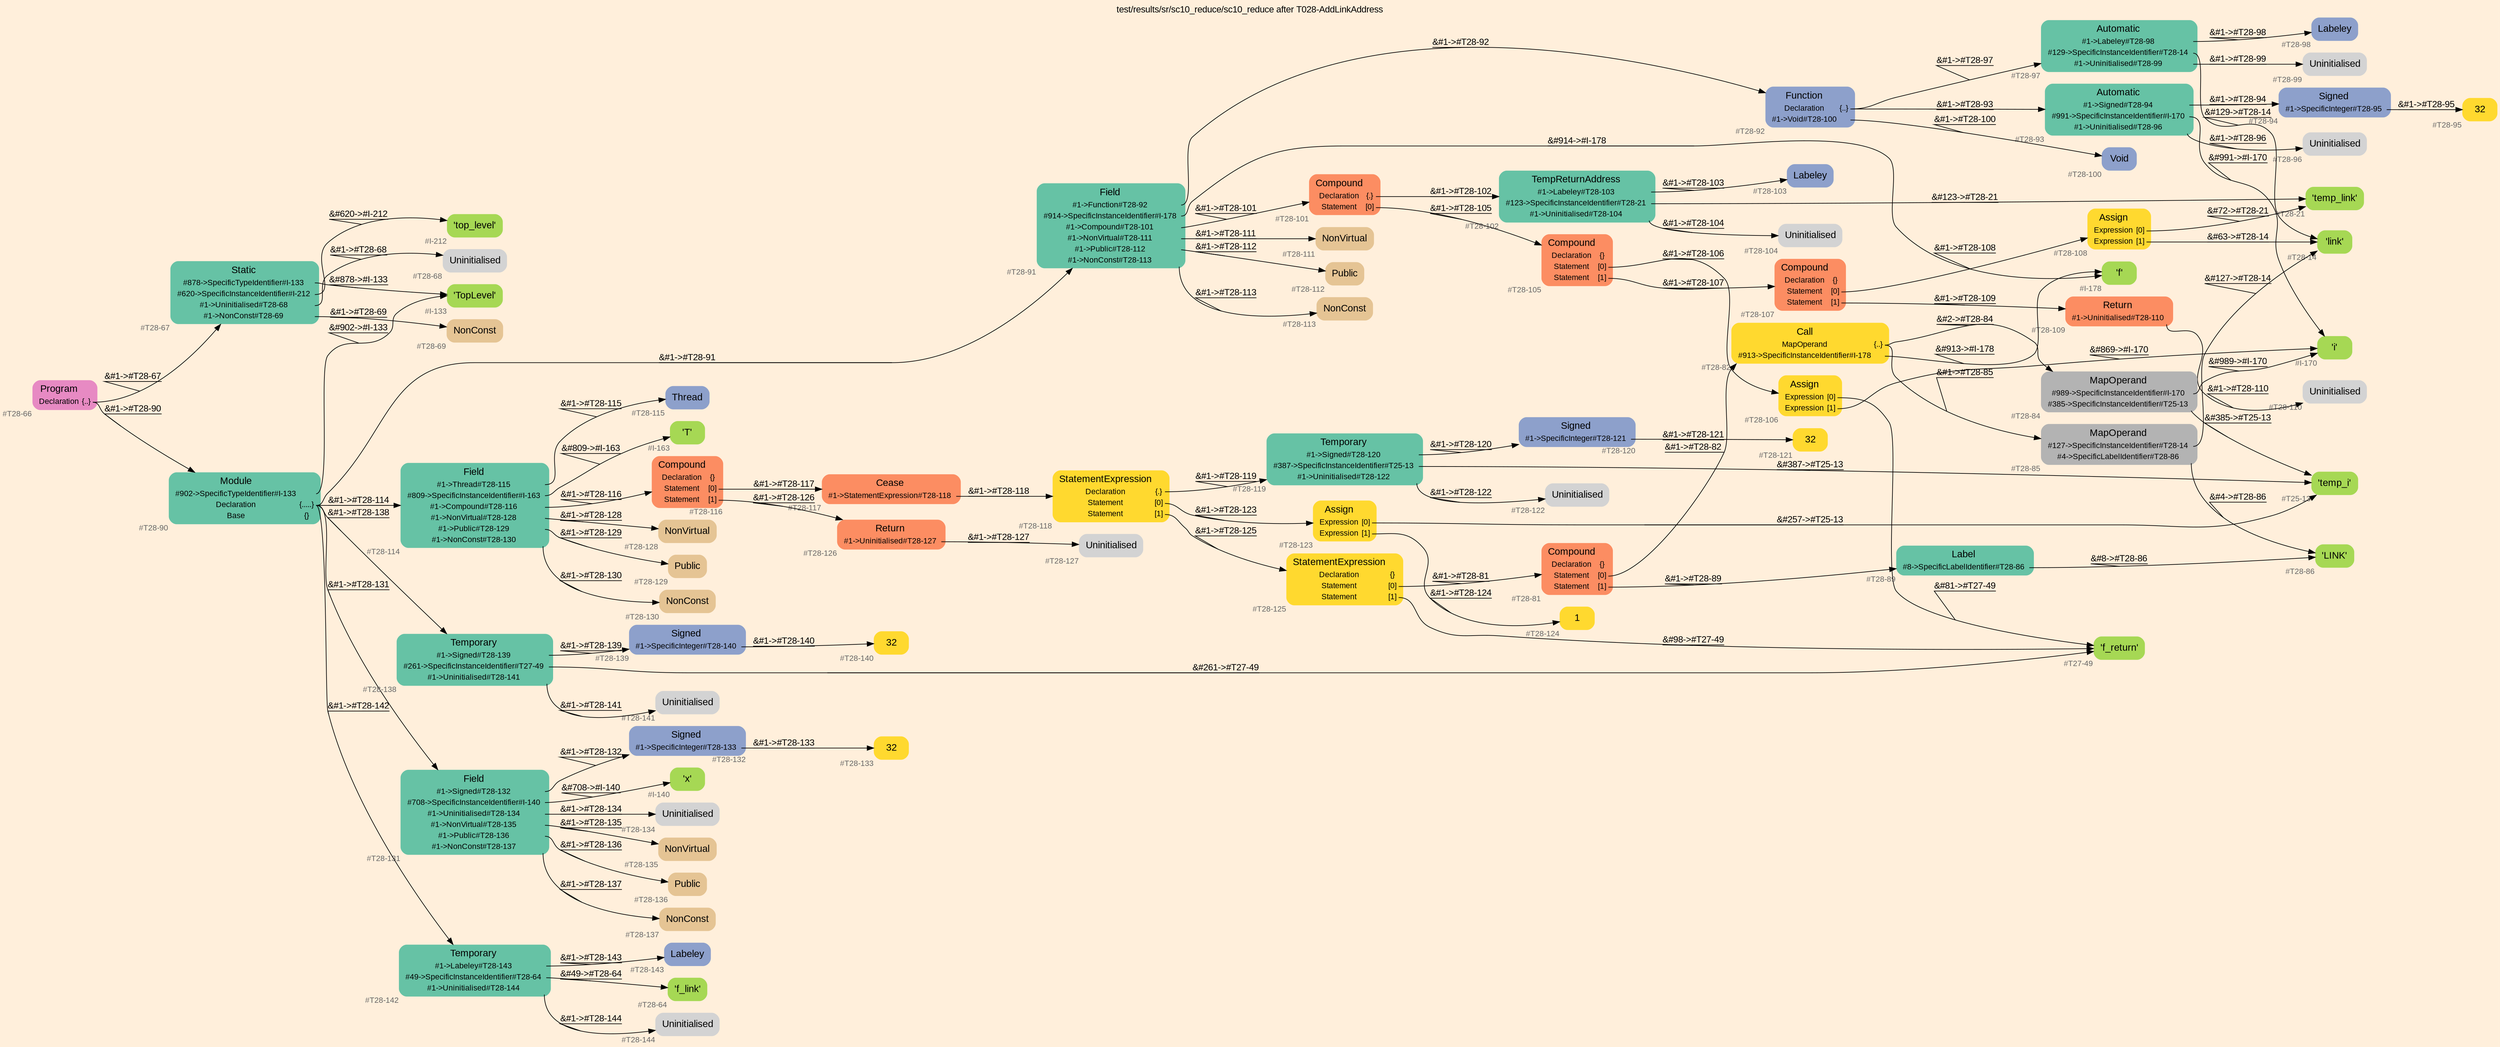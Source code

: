 digraph "test/results/sr/sc10_reduce/sc10_reduce after T028-AddLinkAddress" {
label = "test/results/sr/sc10_reduce/sc10_reduce after T028-AddLinkAddress"
labelloc = t
graph [
    rankdir = "LR"
    ranksep = 0.3
    bgcolor = antiquewhite1
    color = black
    fontcolor = black
    fontname = "Arial"
];
node [
    fontname = "Arial"
];
edge [
    fontname = "Arial"
];

// -------------------- node figure --------------------
// -------- block #T28-66 ----------
"#T28-66" [
    fillcolor = "/set28/4"
    xlabel = "#T28-66"
    fontsize = "12"
    fontcolor = grey40
    shape = "plaintext"
    label = <<TABLE BORDER="0" CELLBORDER="0" CELLSPACING="0">
     <TR><TD><FONT COLOR="black" POINT-SIZE="15">Program</FONT></TD></TR>
     <TR><TD><FONT COLOR="black" POINT-SIZE="12">Declaration</FONT></TD><TD PORT="port0"><FONT COLOR="black" POINT-SIZE="12">{..}</FONT></TD></TR>
    </TABLE>>
    style = "rounded,filled"
];

// -------- block #T28-90 ----------
"#T28-90" [
    fillcolor = "/set28/1"
    xlabel = "#T28-90"
    fontsize = "12"
    fontcolor = grey40
    shape = "plaintext"
    label = <<TABLE BORDER="0" CELLBORDER="0" CELLSPACING="0">
     <TR><TD><FONT COLOR="black" POINT-SIZE="15">Module</FONT></TD></TR>
     <TR><TD><FONT COLOR="black" POINT-SIZE="12">#902-&gt;SpecificTypeIdentifier#I-133</FONT></TD><TD PORT="port0"></TD></TR>
     <TR><TD><FONT COLOR="black" POINT-SIZE="12">Declaration</FONT></TD><TD PORT="port1"><FONT COLOR="black" POINT-SIZE="12">{.....}</FONT></TD></TR>
     <TR><TD><FONT COLOR="black" POINT-SIZE="12">Base</FONT></TD><TD PORT="port2"><FONT COLOR="black" POINT-SIZE="12">{}</FONT></TD></TR>
    </TABLE>>
    style = "rounded,filled"
];

// -------- block #I-133 ----------
"#I-133" [
    fillcolor = "/set28/5"
    xlabel = "#I-133"
    fontsize = "12"
    fontcolor = grey40
    shape = "plaintext"
    label = <<TABLE BORDER="0" CELLBORDER="0" CELLSPACING="0">
     <TR><TD><FONT COLOR="black" POINT-SIZE="15">'TopLevel'</FONT></TD></TR>
    </TABLE>>
    style = "rounded,filled"
];

// -------- block #T28-91 ----------
"#T28-91" [
    fillcolor = "/set28/1"
    xlabel = "#T28-91"
    fontsize = "12"
    fontcolor = grey40
    shape = "plaintext"
    label = <<TABLE BORDER="0" CELLBORDER="0" CELLSPACING="0">
     <TR><TD><FONT COLOR="black" POINT-SIZE="15">Field</FONT></TD></TR>
     <TR><TD><FONT COLOR="black" POINT-SIZE="12">#1-&gt;Function#T28-92</FONT></TD><TD PORT="port0"></TD></TR>
     <TR><TD><FONT COLOR="black" POINT-SIZE="12">#914-&gt;SpecificInstanceIdentifier#I-178</FONT></TD><TD PORT="port1"></TD></TR>
     <TR><TD><FONT COLOR="black" POINT-SIZE="12">#1-&gt;Compound#T28-101</FONT></TD><TD PORT="port2"></TD></TR>
     <TR><TD><FONT COLOR="black" POINT-SIZE="12">#1-&gt;NonVirtual#T28-111</FONT></TD><TD PORT="port3"></TD></TR>
     <TR><TD><FONT COLOR="black" POINT-SIZE="12">#1-&gt;Public#T28-112</FONT></TD><TD PORT="port4"></TD></TR>
     <TR><TD><FONT COLOR="black" POINT-SIZE="12">#1-&gt;NonConst#T28-113</FONT></TD><TD PORT="port5"></TD></TR>
    </TABLE>>
    style = "rounded,filled"
];

// -------- block #T28-92 ----------
"#T28-92" [
    fillcolor = "/set28/3"
    xlabel = "#T28-92"
    fontsize = "12"
    fontcolor = grey40
    shape = "plaintext"
    label = <<TABLE BORDER="0" CELLBORDER="0" CELLSPACING="0">
     <TR><TD><FONT COLOR="black" POINT-SIZE="15">Function</FONT></TD></TR>
     <TR><TD><FONT COLOR="black" POINT-SIZE="12">Declaration</FONT></TD><TD PORT="port0"><FONT COLOR="black" POINT-SIZE="12">{..}</FONT></TD></TR>
     <TR><TD><FONT COLOR="black" POINT-SIZE="12">#1-&gt;Void#T28-100</FONT></TD><TD PORT="port1"></TD></TR>
    </TABLE>>
    style = "rounded,filled"
];

// -------- block #T28-93 ----------
"#T28-93" [
    fillcolor = "/set28/1"
    xlabel = "#T28-93"
    fontsize = "12"
    fontcolor = grey40
    shape = "plaintext"
    label = <<TABLE BORDER="0" CELLBORDER="0" CELLSPACING="0">
     <TR><TD><FONT COLOR="black" POINT-SIZE="15">Automatic</FONT></TD></TR>
     <TR><TD><FONT COLOR="black" POINT-SIZE="12">#1-&gt;Signed#T28-94</FONT></TD><TD PORT="port0"></TD></TR>
     <TR><TD><FONT COLOR="black" POINT-SIZE="12">#991-&gt;SpecificInstanceIdentifier#I-170</FONT></TD><TD PORT="port1"></TD></TR>
     <TR><TD><FONT COLOR="black" POINT-SIZE="12">#1-&gt;Uninitialised#T28-96</FONT></TD><TD PORT="port2"></TD></TR>
    </TABLE>>
    style = "rounded,filled"
];

// -------- block #T28-94 ----------
"#T28-94" [
    fillcolor = "/set28/3"
    xlabel = "#T28-94"
    fontsize = "12"
    fontcolor = grey40
    shape = "plaintext"
    label = <<TABLE BORDER="0" CELLBORDER="0" CELLSPACING="0">
     <TR><TD><FONT COLOR="black" POINT-SIZE="15">Signed</FONT></TD></TR>
     <TR><TD><FONT COLOR="black" POINT-SIZE="12">#1-&gt;SpecificInteger#T28-95</FONT></TD><TD PORT="port0"></TD></TR>
    </TABLE>>
    style = "rounded,filled"
];

// -------- block #T28-95 ----------
"#T28-95" [
    fillcolor = "/set28/6"
    xlabel = "#T28-95"
    fontsize = "12"
    fontcolor = grey40
    shape = "plaintext"
    label = <<TABLE BORDER="0" CELLBORDER="0" CELLSPACING="0">
     <TR><TD><FONT COLOR="black" POINT-SIZE="15">32</FONT></TD></TR>
    </TABLE>>
    style = "rounded,filled"
];

// -------- block #I-170 ----------
"#I-170" [
    fillcolor = "/set28/5"
    xlabel = "#I-170"
    fontsize = "12"
    fontcolor = grey40
    shape = "plaintext"
    label = <<TABLE BORDER="0" CELLBORDER="0" CELLSPACING="0">
     <TR><TD><FONT COLOR="black" POINT-SIZE="15">'i'</FONT></TD></TR>
    </TABLE>>
    style = "rounded,filled"
];

// -------- block #T28-96 ----------
"#T28-96" [
    xlabel = "#T28-96"
    fontsize = "12"
    fontcolor = grey40
    shape = "plaintext"
    label = <<TABLE BORDER="0" CELLBORDER="0" CELLSPACING="0">
     <TR><TD><FONT COLOR="black" POINT-SIZE="15">Uninitialised</FONT></TD></TR>
    </TABLE>>
    style = "rounded,filled"
];

// -------- block #T28-97 ----------
"#T28-97" [
    fillcolor = "/set28/1"
    xlabel = "#T28-97"
    fontsize = "12"
    fontcolor = grey40
    shape = "plaintext"
    label = <<TABLE BORDER="0" CELLBORDER="0" CELLSPACING="0">
     <TR><TD><FONT COLOR="black" POINT-SIZE="15">Automatic</FONT></TD></TR>
     <TR><TD><FONT COLOR="black" POINT-SIZE="12">#1-&gt;Labeley#T28-98</FONT></TD><TD PORT="port0"></TD></TR>
     <TR><TD><FONT COLOR="black" POINT-SIZE="12">#129-&gt;SpecificInstanceIdentifier#T28-14</FONT></TD><TD PORT="port1"></TD></TR>
     <TR><TD><FONT COLOR="black" POINT-SIZE="12">#1-&gt;Uninitialised#T28-99</FONT></TD><TD PORT="port2"></TD></TR>
    </TABLE>>
    style = "rounded,filled"
];

// -------- block #T28-98 ----------
"#T28-98" [
    fillcolor = "/set28/3"
    xlabel = "#T28-98"
    fontsize = "12"
    fontcolor = grey40
    shape = "plaintext"
    label = <<TABLE BORDER="0" CELLBORDER="0" CELLSPACING="0">
     <TR><TD><FONT COLOR="black" POINT-SIZE="15">Labeley</FONT></TD></TR>
    </TABLE>>
    style = "rounded,filled"
];

// -------- block #T28-14 ----------
"#T28-14" [
    fillcolor = "/set28/5"
    xlabel = "#T28-14"
    fontsize = "12"
    fontcolor = grey40
    shape = "plaintext"
    label = <<TABLE BORDER="0" CELLBORDER="0" CELLSPACING="0">
     <TR><TD><FONT COLOR="black" POINT-SIZE="15">'link'</FONT></TD></TR>
    </TABLE>>
    style = "rounded,filled"
];

// -------- block #T28-99 ----------
"#T28-99" [
    xlabel = "#T28-99"
    fontsize = "12"
    fontcolor = grey40
    shape = "plaintext"
    label = <<TABLE BORDER="0" CELLBORDER="0" CELLSPACING="0">
     <TR><TD><FONT COLOR="black" POINT-SIZE="15">Uninitialised</FONT></TD></TR>
    </TABLE>>
    style = "rounded,filled"
];

// -------- block #T28-100 ----------
"#T28-100" [
    fillcolor = "/set28/3"
    xlabel = "#T28-100"
    fontsize = "12"
    fontcolor = grey40
    shape = "plaintext"
    label = <<TABLE BORDER="0" CELLBORDER="0" CELLSPACING="0">
     <TR><TD><FONT COLOR="black" POINT-SIZE="15">Void</FONT></TD></TR>
    </TABLE>>
    style = "rounded,filled"
];

// -------- block #I-178 ----------
"#I-178" [
    fillcolor = "/set28/5"
    xlabel = "#I-178"
    fontsize = "12"
    fontcolor = grey40
    shape = "plaintext"
    label = <<TABLE BORDER="0" CELLBORDER="0" CELLSPACING="0">
     <TR><TD><FONT COLOR="black" POINT-SIZE="15">'f'</FONT></TD></TR>
    </TABLE>>
    style = "rounded,filled"
];

// -------- block #T28-101 ----------
"#T28-101" [
    fillcolor = "/set28/2"
    xlabel = "#T28-101"
    fontsize = "12"
    fontcolor = grey40
    shape = "plaintext"
    label = <<TABLE BORDER="0" CELLBORDER="0" CELLSPACING="0">
     <TR><TD><FONT COLOR="black" POINT-SIZE="15">Compound</FONT></TD></TR>
     <TR><TD><FONT COLOR="black" POINT-SIZE="12">Declaration</FONT></TD><TD PORT="port0"><FONT COLOR="black" POINT-SIZE="12">{.}</FONT></TD></TR>
     <TR><TD><FONT COLOR="black" POINT-SIZE="12">Statement</FONT></TD><TD PORT="port1"><FONT COLOR="black" POINT-SIZE="12">[0]</FONT></TD></TR>
    </TABLE>>
    style = "rounded,filled"
];

// -------- block #T28-102 ----------
"#T28-102" [
    fillcolor = "/set28/1"
    xlabel = "#T28-102"
    fontsize = "12"
    fontcolor = grey40
    shape = "plaintext"
    label = <<TABLE BORDER="0" CELLBORDER="0" CELLSPACING="0">
     <TR><TD><FONT COLOR="black" POINT-SIZE="15">TempReturnAddress</FONT></TD></TR>
     <TR><TD><FONT COLOR="black" POINT-SIZE="12">#1-&gt;Labeley#T28-103</FONT></TD><TD PORT="port0"></TD></TR>
     <TR><TD><FONT COLOR="black" POINT-SIZE="12">#123-&gt;SpecificInstanceIdentifier#T28-21</FONT></TD><TD PORT="port1"></TD></TR>
     <TR><TD><FONT COLOR="black" POINT-SIZE="12">#1-&gt;Uninitialised#T28-104</FONT></TD><TD PORT="port2"></TD></TR>
    </TABLE>>
    style = "rounded,filled"
];

// -------- block #T28-103 ----------
"#T28-103" [
    fillcolor = "/set28/3"
    xlabel = "#T28-103"
    fontsize = "12"
    fontcolor = grey40
    shape = "plaintext"
    label = <<TABLE BORDER="0" CELLBORDER="0" CELLSPACING="0">
     <TR><TD><FONT COLOR="black" POINT-SIZE="15">Labeley</FONT></TD></TR>
    </TABLE>>
    style = "rounded,filled"
];

// -------- block #T28-21 ----------
"#T28-21" [
    fillcolor = "/set28/5"
    xlabel = "#T28-21"
    fontsize = "12"
    fontcolor = grey40
    shape = "plaintext"
    label = <<TABLE BORDER="0" CELLBORDER="0" CELLSPACING="0">
     <TR><TD><FONT COLOR="black" POINT-SIZE="15">'temp_link'</FONT></TD></TR>
    </TABLE>>
    style = "rounded,filled"
];

// -------- block #T28-104 ----------
"#T28-104" [
    xlabel = "#T28-104"
    fontsize = "12"
    fontcolor = grey40
    shape = "plaintext"
    label = <<TABLE BORDER="0" CELLBORDER="0" CELLSPACING="0">
     <TR><TD><FONT COLOR="black" POINT-SIZE="15">Uninitialised</FONT></TD></TR>
    </TABLE>>
    style = "rounded,filled"
];

// -------- block #T28-105 ----------
"#T28-105" [
    fillcolor = "/set28/2"
    xlabel = "#T28-105"
    fontsize = "12"
    fontcolor = grey40
    shape = "plaintext"
    label = <<TABLE BORDER="0" CELLBORDER="0" CELLSPACING="0">
     <TR><TD><FONT COLOR="black" POINT-SIZE="15">Compound</FONT></TD></TR>
     <TR><TD><FONT COLOR="black" POINT-SIZE="12">Declaration</FONT></TD><TD PORT="port0"><FONT COLOR="black" POINT-SIZE="12">{}</FONT></TD></TR>
     <TR><TD><FONT COLOR="black" POINT-SIZE="12">Statement</FONT></TD><TD PORT="port1"><FONT COLOR="black" POINT-SIZE="12">[0]</FONT></TD></TR>
     <TR><TD><FONT COLOR="black" POINT-SIZE="12">Statement</FONT></TD><TD PORT="port2"><FONT COLOR="black" POINT-SIZE="12">[1]</FONT></TD></TR>
    </TABLE>>
    style = "rounded,filled"
];

// -------- block #T28-106 ----------
"#T28-106" [
    fillcolor = "/set28/6"
    xlabel = "#T28-106"
    fontsize = "12"
    fontcolor = grey40
    shape = "plaintext"
    label = <<TABLE BORDER="0" CELLBORDER="0" CELLSPACING="0">
     <TR><TD><FONT COLOR="black" POINT-SIZE="15">Assign</FONT></TD></TR>
     <TR><TD><FONT COLOR="black" POINT-SIZE="12">Expression</FONT></TD><TD PORT="port0"><FONT COLOR="black" POINT-SIZE="12">[0]</FONT></TD></TR>
     <TR><TD><FONT COLOR="black" POINT-SIZE="12">Expression</FONT></TD><TD PORT="port1"><FONT COLOR="black" POINT-SIZE="12">[1]</FONT></TD></TR>
    </TABLE>>
    style = "rounded,filled"
];

// -------- block #T27-49 ----------
"#T27-49" [
    fillcolor = "/set28/5"
    xlabel = "#T27-49"
    fontsize = "12"
    fontcolor = grey40
    shape = "plaintext"
    label = <<TABLE BORDER="0" CELLBORDER="0" CELLSPACING="0">
     <TR><TD><FONT COLOR="black" POINT-SIZE="15">'f_return'</FONT></TD></TR>
    </TABLE>>
    style = "rounded,filled"
];

// -------- block #T28-107 ----------
"#T28-107" [
    fillcolor = "/set28/2"
    xlabel = "#T28-107"
    fontsize = "12"
    fontcolor = grey40
    shape = "plaintext"
    label = <<TABLE BORDER="0" CELLBORDER="0" CELLSPACING="0">
     <TR><TD><FONT COLOR="black" POINT-SIZE="15">Compound</FONT></TD></TR>
     <TR><TD><FONT COLOR="black" POINT-SIZE="12">Declaration</FONT></TD><TD PORT="port0"><FONT COLOR="black" POINT-SIZE="12">{}</FONT></TD></TR>
     <TR><TD><FONT COLOR="black" POINT-SIZE="12">Statement</FONT></TD><TD PORT="port1"><FONT COLOR="black" POINT-SIZE="12">[0]</FONT></TD></TR>
     <TR><TD><FONT COLOR="black" POINT-SIZE="12">Statement</FONT></TD><TD PORT="port2"><FONT COLOR="black" POINT-SIZE="12">[1]</FONT></TD></TR>
    </TABLE>>
    style = "rounded,filled"
];

// -------- block #T28-108 ----------
"#T28-108" [
    fillcolor = "/set28/6"
    xlabel = "#T28-108"
    fontsize = "12"
    fontcolor = grey40
    shape = "plaintext"
    label = <<TABLE BORDER="0" CELLBORDER="0" CELLSPACING="0">
     <TR><TD><FONT COLOR="black" POINT-SIZE="15">Assign</FONT></TD></TR>
     <TR><TD><FONT COLOR="black" POINT-SIZE="12">Expression</FONT></TD><TD PORT="port0"><FONT COLOR="black" POINT-SIZE="12">[0]</FONT></TD></TR>
     <TR><TD><FONT COLOR="black" POINT-SIZE="12">Expression</FONT></TD><TD PORT="port1"><FONT COLOR="black" POINT-SIZE="12">[1]</FONT></TD></TR>
    </TABLE>>
    style = "rounded,filled"
];

// -------- block #T28-109 ----------
"#T28-109" [
    fillcolor = "/set28/2"
    xlabel = "#T28-109"
    fontsize = "12"
    fontcolor = grey40
    shape = "plaintext"
    label = <<TABLE BORDER="0" CELLBORDER="0" CELLSPACING="0">
     <TR><TD><FONT COLOR="black" POINT-SIZE="15">Return</FONT></TD></TR>
     <TR><TD><FONT COLOR="black" POINT-SIZE="12">#1-&gt;Uninitialised#T28-110</FONT></TD><TD PORT="port0"></TD></TR>
    </TABLE>>
    style = "rounded,filled"
];

// -------- block #T28-110 ----------
"#T28-110" [
    xlabel = "#T28-110"
    fontsize = "12"
    fontcolor = grey40
    shape = "plaintext"
    label = <<TABLE BORDER="0" CELLBORDER="0" CELLSPACING="0">
     <TR><TD><FONT COLOR="black" POINT-SIZE="15">Uninitialised</FONT></TD></TR>
    </TABLE>>
    style = "rounded,filled"
];

// -------- block #T28-111 ----------
"#T28-111" [
    fillcolor = "/set28/7"
    xlabel = "#T28-111"
    fontsize = "12"
    fontcolor = grey40
    shape = "plaintext"
    label = <<TABLE BORDER="0" CELLBORDER="0" CELLSPACING="0">
     <TR><TD><FONT COLOR="black" POINT-SIZE="15">NonVirtual</FONT></TD></TR>
    </TABLE>>
    style = "rounded,filled"
];

// -------- block #T28-112 ----------
"#T28-112" [
    fillcolor = "/set28/7"
    xlabel = "#T28-112"
    fontsize = "12"
    fontcolor = grey40
    shape = "plaintext"
    label = <<TABLE BORDER="0" CELLBORDER="0" CELLSPACING="0">
     <TR><TD><FONT COLOR="black" POINT-SIZE="15">Public</FONT></TD></TR>
    </TABLE>>
    style = "rounded,filled"
];

// -------- block #T28-113 ----------
"#T28-113" [
    fillcolor = "/set28/7"
    xlabel = "#T28-113"
    fontsize = "12"
    fontcolor = grey40
    shape = "plaintext"
    label = <<TABLE BORDER="0" CELLBORDER="0" CELLSPACING="0">
     <TR><TD><FONT COLOR="black" POINT-SIZE="15">NonConst</FONT></TD></TR>
    </TABLE>>
    style = "rounded,filled"
];

// -------- block #T28-114 ----------
"#T28-114" [
    fillcolor = "/set28/1"
    xlabel = "#T28-114"
    fontsize = "12"
    fontcolor = grey40
    shape = "plaintext"
    label = <<TABLE BORDER="0" CELLBORDER="0" CELLSPACING="0">
     <TR><TD><FONT COLOR="black" POINT-SIZE="15">Field</FONT></TD></TR>
     <TR><TD><FONT COLOR="black" POINT-SIZE="12">#1-&gt;Thread#T28-115</FONT></TD><TD PORT="port0"></TD></TR>
     <TR><TD><FONT COLOR="black" POINT-SIZE="12">#809-&gt;SpecificInstanceIdentifier#I-163</FONT></TD><TD PORT="port1"></TD></TR>
     <TR><TD><FONT COLOR="black" POINT-SIZE="12">#1-&gt;Compound#T28-116</FONT></TD><TD PORT="port2"></TD></TR>
     <TR><TD><FONT COLOR="black" POINT-SIZE="12">#1-&gt;NonVirtual#T28-128</FONT></TD><TD PORT="port3"></TD></TR>
     <TR><TD><FONT COLOR="black" POINT-SIZE="12">#1-&gt;Public#T28-129</FONT></TD><TD PORT="port4"></TD></TR>
     <TR><TD><FONT COLOR="black" POINT-SIZE="12">#1-&gt;NonConst#T28-130</FONT></TD><TD PORT="port5"></TD></TR>
    </TABLE>>
    style = "rounded,filled"
];

// -------- block #T28-115 ----------
"#T28-115" [
    fillcolor = "/set28/3"
    xlabel = "#T28-115"
    fontsize = "12"
    fontcolor = grey40
    shape = "plaintext"
    label = <<TABLE BORDER="0" CELLBORDER="0" CELLSPACING="0">
     <TR><TD><FONT COLOR="black" POINT-SIZE="15">Thread</FONT></TD></TR>
    </TABLE>>
    style = "rounded,filled"
];

// -------- block #I-163 ----------
"#I-163" [
    fillcolor = "/set28/5"
    xlabel = "#I-163"
    fontsize = "12"
    fontcolor = grey40
    shape = "plaintext"
    label = <<TABLE BORDER="0" CELLBORDER="0" CELLSPACING="0">
     <TR><TD><FONT COLOR="black" POINT-SIZE="15">'T'</FONT></TD></TR>
    </TABLE>>
    style = "rounded,filled"
];

// -------- block #T28-116 ----------
"#T28-116" [
    fillcolor = "/set28/2"
    xlabel = "#T28-116"
    fontsize = "12"
    fontcolor = grey40
    shape = "plaintext"
    label = <<TABLE BORDER="0" CELLBORDER="0" CELLSPACING="0">
     <TR><TD><FONT COLOR="black" POINT-SIZE="15">Compound</FONT></TD></TR>
     <TR><TD><FONT COLOR="black" POINT-SIZE="12">Declaration</FONT></TD><TD PORT="port0"><FONT COLOR="black" POINT-SIZE="12">{}</FONT></TD></TR>
     <TR><TD><FONT COLOR="black" POINT-SIZE="12">Statement</FONT></TD><TD PORT="port1"><FONT COLOR="black" POINT-SIZE="12">[0]</FONT></TD></TR>
     <TR><TD><FONT COLOR="black" POINT-SIZE="12">Statement</FONT></TD><TD PORT="port2"><FONT COLOR="black" POINT-SIZE="12">[1]</FONT></TD></TR>
    </TABLE>>
    style = "rounded,filled"
];

// -------- block #T28-117 ----------
"#T28-117" [
    fillcolor = "/set28/2"
    xlabel = "#T28-117"
    fontsize = "12"
    fontcolor = grey40
    shape = "plaintext"
    label = <<TABLE BORDER="0" CELLBORDER="0" CELLSPACING="0">
     <TR><TD><FONT COLOR="black" POINT-SIZE="15">Cease</FONT></TD></TR>
     <TR><TD><FONT COLOR="black" POINT-SIZE="12">#1-&gt;StatementExpression#T28-118</FONT></TD><TD PORT="port0"></TD></TR>
    </TABLE>>
    style = "rounded,filled"
];

// -------- block #T28-118 ----------
"#T28-118" [
    fillcolor = "/set28/6"
    xlabel = "#T28-118"
    fontsize = "12"
    fontcolor = grey40
    shape = "plaintext"
    label = <<TABLE BORDER="0" CELLBORDER="0" CELLSPACING="0">
     <TR><TD><FONT COLOR="black" POINT-SIZE="15">StatementExpression</FONT></TD></TR>
     <TR><TD><FONT COLOR="black" POINT-SIZE="12">Declaration</FONT></TD><TD PORT="port0"><FONT COLOR="black" POINT-SIZE="12">{.}</FONT></TD></TR>
     <TR><TD><FONT COLOR="black" POINT-SIZE="12">Statement</FONT></TD><TD PORT="port1"><FONT COLOR="black" POINT-SIZE="12">[0]</FONT></TD></TR>
     <TR><TD><FONT COLOR="black" POINT-SIZE="12">Statement</FONT></TD><TD PORT="port2"><FONT COLOR="black" POINT-SIZE="12">[1]</FONT></TD></TR>
    </TABLE>>
    style = "rounded,filled"
];

// -------- block #T28-119 ----------
"#T28-119" [
    fillcolor = "/set28/1"
    xlabel = "#T28-119"
    fontsize = "12"
    fontcolor = grey40
    shape = "plaintext"
    label = <<TABLE BORDER="0" CELLBORDER="0" CELLSPACING="0">
     <TR><TD><FONT COLOR="black" POINT-SIZE="15">Temporary</FONT></TD></TR>
     <TR><TD><FONT COLOR="black" POINT-SIZE="12">#1-&gt;Signed#T28-120</FONT></TD><TD PORT="port0"></TD></TR>
     <TR><TD><FONT COLOR="black" POINT-SIZE="12">#387-&gt;SpecificInstanceIdentifier#T25-13</FONT></TD><TD PORT="port1"></TD></TR>
     <TR><TD><FONT COLOR="black" POINT-SIZE="12">#1-&gt;Uninitialised#T28-122</FONT></TD><TD PORT="port2"></TD></TR>
    </TABLE>>
    style = "rounded,filled"
];

// -------- block #T28-120 ----------
"#T28-120" [
    fillcolor = "/set28/3"
    xlabel = "#T28-120"
    fontsize = "12"
    fontcolor = grey40
    shape = "plaintext"
    label = <<TABLE BORDER="0" CELLBORDER="0" CELLSPACING="0">
     <TR><TD><FONT COLOR="black" POINT-SIZE="15">Signed</FONT></TD></TR>
     <TR><TD><FONT COLOR="black" POINT-SIZE="12">#1-&gt;SpecificInteger#T28-121</FONT></TD><TD PORT="port0"></TD></TR>
    </TABLE>>
    style = "rounded,filled"
];

// -------- block #T28-121 ----------
"#T28-121" [
    fillcolor = "/set28/6"
    xlabel = "#T28-121"
    fontsize = "12"
    fontcolor = grey40
    shape = "plaintext"
    label = <<TABLE BORDER="0" CELLBORDER="0" CELLSPACING="0">
     <TR><TD><FONT COLOR="black" POINT-SIZE="15">32</FONT></TD></TR>
    </TABLE>>
    style = "rounded,filled"
];

// -------- block #T25-13 ----------
"#T25-13" [
    fillcolor = "/set28/5"
    xlabel = "#T25-13"
    fontsize = "12"
    fontcolor = grey40
    shape = "plaintext"
    label = <<TABLE BORDER="0" CELLBORDER="0" CELLSPACING="0">
     <TR><TD><FONT COLOR="black" POINT-SIZE="15">'temp_i'</FONT></TD></TR>
    </TABLE>>
    style = "rounded,filled"
];

// -------- block #T28-122 ----------
"#T28-122" [
    xlabel = "#T28-122"
    fontsize = "12"
    fontcolor = grey40
    shape = "plaintext"
    label = <<TABLE BORDER="0" CELLBORDER="0" CELLSPACING="0">
     <TR><TD><FONT COLOR="black" POINT-SIZE="15">Uninitialised</FONT></TD></TR>
    </TABLE>>
    style = "rounded,filled"
];

// -------- block #T28-123 ----------
"#T28-123" [
    fillcolor = "/set28/6"
    xlabel = "#T28-123"
    fontsize = "12"
    fontcolor = grey40
    shape = "plaintext"
    label = <<TABLE BORDER="0" CELLBORDER="0" CELLSPACING="0">
     <TR><TD><FONT COLOR="black" POINT-SIZE="15">Assign</FONT></TD></TR>
     <TR><TD><FONT COLOR="black" POINT-SIZE="12">Expression</FONT></TD><TD PORT="port0"><FONT COLOR="black" POINT-SIZE="12">[0]</FONT></TD></TR>
     <TR><TD><FONT COLOR="black" POINT-SIZE="12">Expression</FONT></TD><TD PORT="port1"><FONT COLOR="black" POINT-SIZE="12">[1]</FONT></TD></TR>
    </TABLE>>
    style = "rounded,filled"
];

// -------- block #T28-124 ----------
"#T28-124" [
    fillcolor = "/set28/6"
    xlabel = "#T28-124"
    fontsize = "12"
    fontcolor = grey40
    shape = "plaintext"
    label = <<TABLE BORDER="0" CELLBORDER="0" CELLSPACING="0">
     <TR><TD><FONT COLOR="black" POINT-SIZE="15">1</FONT></TD></TR>
    </TABLE>>
    style = "rounded,filled"
];

// -------- block #T28-125 ----------
"#T28-125" [
    fillcolor = "/set28/6"
    xlabel = "#T28-125"
    fontsize = "12"
    fontcolor = grey40
    shape = "plaintext"
    label = <<TABLE BORDER="0" CELLBORDER="0" CELLSPACING="0">
     <TR><TD><FONT COLOR="black" POINT-SIZE="15">StatementExpression</FONT></TD></TR>
     <TR><TD><FONT COLOR="black" POINT-SIZE="12">Declaration</FONT></TD><TD PORT="port0"><FONT COLOR="black" POINT-SIZE="12">{}</FONT></TD></TR>
     <TR><TD><FONT COLOR="black" POINT-SIZE="12">Statement</FONT></TD><TD PORT="port1"><FONT COLOR="black" POINT-SIZE="12">[0]</FONT></TD></TR>
     <TR><TD><FONT COLOR="black" POINT-SIZE="12">Statement</FONT></TD><TD PORT="port2"><FONT COLOR="black" POINT-SIZE="12">[1]</FONT></TD></TR>
    </TABLE>>
    style = "rounded,filled"
];

// -------- block #T28-81 ----------
"#T28-81" [
    fillcolor = "/set28/2"
    xlabel = "#T28-81"
    fontsize = "12"
    fontcolor = grey40
    shape = "plaintext"
    label = <<TABLE BORDER="0" CELLBORDER="0" CELLSPACING="0">
     <TR><TD><FONT COLOR="black" POINT-SIZE="15">Compound</FONT></TD></TR>
     <TR><TD><FONT COLOR="black" POINT-SIZE="12">Declaration</FONT></TD><TD PORT="port0"><FONT COLOR="black" POINT-SIZE="12">{}</FONT></TD></TR>
     <TR><TD><FONT COLOR="black" POINT-SIZE="12">Statement</FONT></TD><TD PORT="port1"><FONT COLOR="black" POINT-SIZE="12">[0]</FONT></TD></TR>
     <TR><TD><FONT COLOR="black" POINT-SIZE="12">Statement</FONT></TD><TD PORT="port2"><FONT COLOR="black" POINT-SIZE="12">[1]</FONT></TD></TR>
    </TABLE>>
    style = "rounded,filled"
];

// -------- block #T28-82 ----------
"#T28-82" [
    fillcolor = "/set28/6"
    xlabel = "#T28-82"
    fontsize = "12"
    fontcolor = grey40
    shape = "plaintext"
    label = <<TABLE BORDER="0" CELLBORDER="0" CELLSPACING="0">
     <TR><TD><FONT COLOR="black" POINT-SIZE="15">Call</FONT></TD></TR>
     <TR><TD><FONT COLOR="black" POINT-SIZE="12">MapOperand</FONT></TD><TD PORT="port0"><FONT COLOR="black" POINT-SIZE="12">{..}</FONT></TD></TR>
     <TR><TD><FONT COLOR="black" POINT-SIZE="12">#913-&gt;SpecificInstanceIdentifier#I-178</FONT></TD><TD PORT="port1"></TD></TR>
    </TABLE>>
    style = "rounded,filled"
];

// -------- block #T28-84 ----------
"#T28-84" [
    fillcolor = "/set28/8"
    xlabel = "#T28-84"
    fontsize = "12"
    fontcolor = grey40
    shape = "plaintext"
    label = <<TABLE BORDER="0" CELLBORDER="0" CELLSPACING="0">
     <TR><TD><FONT COLOR="black" POINT-SIZE="15">MapOperand</FONT></TD></TR>
     <TR><TD><FONT COLOR="black" POINT-SIZE="12">#989-&gt;SpecificInstanceIdentifier#I-170</FONT></TD><TD PORT="port0"></TD></TR>
     <TR><TD><FONT COLOR="black" POINT-SIZE="12">#385-&gt;SpecificInstanceIdentifier#T25-13</FONT></TD><TD PORT="port1"></TD></TR>
    </TABLE>>
    style = "rounded,filled"
];

// -------- block #T28-85 ----------
"#T28-85" [
    fillcolor = "/set28/8"
    xlabel = "#T28-85"
    fontsize = "12"
    fontcolor = grey40
    shape = "plaintext"
    label = <<TABLE BORDER="0" CELLBORDER="0" CELLSPACING="0">
     <TR><TD><FONT COLOR="black" POINT-SIZE="15">MapOperand</FONT></TD></TR>
     <TR><TD><FONT COLOR="black" POINT-SIZE="12">#127-&gt;SpecificInstanceIdentifier#T28-14</FONT></TD><TD PORT="port0"></TD></TR>
     <TR><TD><FONT COLOR="black" POINT-SIZE="12">#4-&gt;SpecificLabelIdentifier#T28-86</FONT></TD><TD PORT="port1"></TD></TR>
    </TABLE>>
    style = "rounded,filled"
];

// -------- block #T28-86 ----------
"#T28-86" [
    fillcolor = "/set28/5"
    xlabel = "#T28-86"
    fontsize = "12"
    fontcolor = grey40
    shape = "plaintext"
    label = <<TABLE BORDER="0" CELLBORDER="0" CELLSPACING="0">
     <TR><TD><FONT COLOR="black" POINT-SIZE="15">'LINK'</FONT></TD></TR>
    </TABLE>>
    style = "rounded,filled"
];

// -------- block #T28-89 ----------
"#T28-89" [
    fillcolor = "/set28/1"
    xlabel = "#T28-89"
    fontsize = "12"
    fontcolor = grey40
    shape = "plaintext"
    label = <<TABLE BORDER="0" CELLBORDER="0" CELLSPACING="0">
     <TR><TD><FONT COLOR="black" POINT-SIZE="15">Label</FONT></TD></TR>
     <TR><TD><FONT COLOR="black" POINT-SIZE="12">#8-&gt;SpecificLabelIdentifier#T28-86</FONT></TD><TD PORT="port0"></TD></TR>
    </TABLE>>
    style = "rounded,filled"
];

// -------- block #T28-126 ----------
"#T28-126" [
    fillcolor = "/set28/2"
    xlabel = "#T28-126"
    fontsize = "12"
    fontcolor = grey40
    shape = "plaintext"
    label = <<TABLE BORDER="0" CELLBORDER="0" CELLSPACING="0">
     <TR><TD><FONT COLOR="black" POINT-SIZE="15">Return</FONT></TD></TR>
     <TR><TD><FONT COLOR="black" POINT-SIZE="12">#1-&gt;Uninitialised#T28-127</FONT></TD><TD PORT="port0"></TD></TR>
    </TABLE>>
    style = "rounded,filled"
];

// -------- block #T28-127 ----------
"#T28-127" [
    xlabel = "#T28-127"
    fontsize = "12"
    fontcolor = grey40
    shape = "plaintext"
    label = <<TABLE BORDER="0" CELLBORDER="0" CELLSPACING="0">
     <TR><TD><FONT COLOR="black" POINT-SIZE="15">Uninitialised</FONT></TD></TR>
    </TABLE>>
    style = "rounded,filled"
];

// -------- block #T28-128 ----------
"#T28-128" [
    fillcolor = "/set28/7"
    xlabel = "#T28-128"
    fontsize = "12"
    fontcolor = grey40
    shape = "plaintext"
    label = <<TABLE BORDER="0" CELLBORDER="0" CELLSPACING="0">
     <TR><TD><FONT COLOR="black" POINT-SIZE="15">NonVirtual</FONT></TD></TR>
    </TABLE>>
    style = "rounded,filled"
];

// -------- block #T28-129 ----------
"#T28-129" [
    fillcolor = "/set28/7"
    xlabel = "#T28-129"
    fontsize = "12"
    fontcolor = grey40
    shape = "plaintext"
    label = <<TABLE BORDER="0" CELLBORDER="0" CELLSPACING="0">
     <TR><TD><FONT COLOR="black" POINT-SIZE="15">Public</FONT></TD></TR>
    </TABLE>>
    style = "rounded,filled"
];

// -------- block #T28-130 ----------
"#T28-130" [
    fillcolor = "/set28/7"
    xlabel = "#T28-130"
    fontsize = "12"
    fontcolor = grey40
    shape = "plaintext"
    label = <<TABLE BORDER="0" CELLBORDER="0" CELLSPACING="0">
     <TR><TD><FONT COLOR="black" POINT-SIZE="15">NonConst</FONT></TD></TR>
    </TABLE>>
    style = "rounded,filled"
];

// -------- block #T28-131 ----------
"#T28-131" [
    fillcolor = "/set28/1"
    xlabel = "#T28-131"
    fontsize = "12"
    fontcolor = grey40
    shape = "plaintext"
    label = <<TABLE BORDER="0" CELLBORDER="0" CELLSPACING="0">
     <TR><TD><FONT COLOR="black" POINT-SIZE="15">Field</FONT></TD></TR>
     <TR><TD><FONT COLOR="black" POINT-SIZE="12">#1-&gt;Signed#T28-132</FONT></TD><TD PORT="port0"></TD></TR>
     <TR><TD><FONT COLOR="black" POINT-SIZE="12">#708-&gt;SpecificInstanceIdentifier#I-140</FONT></TD><TD PORT="port1"></TD></TR>
     <TR><TD><FONT COLOR="black" POINT-SIZE="12">#1-&gt;Uninitialised#T28-134</FONT></TD><TD PORT="port2"></TD></TR>
     <TR><TD><FONT COLOR="black" POINT-SIZE="12">#1-&gt;NonVirtual#T28-135</FONT></TD><TD PORT="port3"></TD></TR>
     <TR><TD><FONT COLOR="black" POINT-SIZE="12">#1-&gt;Public#T28-136</FONT></TD><TD PORT="port4"></TD></TR>
     <TR><TD><FONT COLOR="black" POINT-SIZE="12">#1-&gt;NonConst#T28-137</FONT></TD><TD PORT="port5"></TD></TR>
    </TABLE>>
    style = "rounded,filled"
];

// -------- block #T28-132 ----------
"#T28-132" [
    fillcolor = "/set28/3"
    xlabel = "#T28-132"
    fontsize = "12"
    fontcolor = grey40
    shape = "plaintext"
    label = <<TABLE BORDER="0" CELLBORDER="0" CELLSPACING="0">
     <TR><TD><FONT COLOR="black" POINT-SIZE="15">Signed</FONT></TD></TR>
     <TR><TD><FONT COLOR="black" POINT-SIZE="12">#1-&gt;SpecificInteger#T28-133</FONT></TD><TD PORT="port0"></TD></TR>
    </TABLE>>
    style = "rounded,filled"
];

// -------- block #T28-133 ----------
"#T28-133" [
    fillcolor = "/set28/6"
    xlabel = "#T28-133"
    fontsize = "12"
    fontcolor = grey40
    shape = "plaintext"
    label = <<TABLE BORDER="0" CELLBORDER="0" CELLSPACING="0">
     <TR><TD><FONT COLOR="black" POINT-SIZE="15">32</FONT></TD></TR>
    </TABLE>>
    style = "rounded,filled"
];

// -------- block #I-140 ----------
"#I-140" [
    fillcolor = "/set28/5"
    xlabel = "#I-140"
    fontsize = "12"
    fontcolor = grey40
    shape = "plaintext"
    label = <<TABLE BORDER="0" CELLBORDER="0" CELLSPACING="0">
     <TR><TD><FONT COLOR="black" POINT-SIZE="15">'x'</FONT></TD></TR>
    </TABLE>>
    style = "rounded,filled"
];

// -------- block #T28-134 ----------
"#T28-134" [
    xlabel = "#T28-134"
    fontsize = "12"
    fontcolor = grey40
    shape = "plaintext"
    label = <<TABLE BORDER="0" CELLBORDER="0" CELLSPACING="0">
     <TR><TD><FONT COLOR="black" POINT-SIZE="15">Uninitialised</FONT></TD></TR>
    </TABLE>>
    style = "rounded,filled"
];

// -------- block #T28-135 ----------
"#T28-135" [
    fillcolor = "/set28/7"
    xlabel = "#T28-135"
    fontsize = "12"
    fontcolor = grey40
    shape = "plaintext"
    label = <<TABLE BORDER="0" CELLBORDER="0" CELLSPACING="0">
     <TR><TD><FONT COLOR="black" POINT-SIZE="15">NonVirtual</FONT></TD></TR>
    </TABLE>>
    style = "rounded,filled"
];

// -------- block #T28-136 ----------
"#T28-136" [
    fillcolor = "/set28/7"
    xlabel = "#T28-136"
    fontsize = "12"
    fontcolor = grey40
    shape = "plaintext"
    label = <<TABLE BORDER="0" CELLBORDER="0" CELLSPACING="0">
     <TR><TD><FONT COLOR="black" POINT-SIZE="15">Public</FONT></TD></TR>
    </TABLE>>
    style = "rounded,filled"
];

// -------- block #T28-137 ----------
"#T28-137" [
    fillcolor = "/set28/7"
    xlabel = "#T28-137"
    fontsize = "12"
    fontcolor = grey40
    shape = "plaintext"
    label = <<TABLE BORDER="0" CELLBORDER="0" CELLSPACING="0">
     <TR><TD><FONT COLOR="black" POINT-SIZE="15">NonConst</FONT></TD></TR>
    </TABLE>>
    style = "rounded,filled"
];

// -------- block #T28-138 ----------
"#T28-138" [
    fillcolor = "/set28/1"
    xlabel = "#T28-138"
    fontsize = "12"
    fontcolor = grey40
    shape = "plaintext"
    label = <<TABLE BORDER="0" CELLBORDER="0" CELLSPACING="0">
     <TR><TD><FONT COLOR="black" POINT-SIZE="15">Temporary</FONT></TD></TR>
     <TR><TD><FONT COLOR="black" POINT-SIZE="12">#1-&gt;Signed#T28-139</FONT></TD><TD PORT="port0"></TD></TR>
     <TR><TD><FONT COLOR="black" POINT-SIZE="12">#261-&gt;SpecificInstanceIdentifier#T27-49</FONT></TD><TD PORT="port1"></TD></TR>
     <TR><TD><FONT COLOR="black" POINT-SIZE="12">#1-&gt;Uninitialised#T28-141</FONT></TD><TD PORT="port2"></TD></TR>
    </TABLE>>
    style = "rounded,filled"
];

// -------- block #T28-139 ----------
"#T28-139" [
    fillcolor = "/set28/3"
    xlabel = "#T28-139"
    fontsize = "12"
    fontcolor = grey40
    shape = "plaintext"
    label = <<TABLE BORDER="0" CELLBORDER="0" CELLSPACING="0">
     <TR><TD><FONT COLOR="black" POINT-SIZE="15">Signed</FONT></TD></TR>
     <TR><TD><FONT COLOR="black" POINT-SIZE="12">#1-&gt;SpecificInteger#T28-140</FONT></TD><TD PORT="port0"></TD></TR>
    </TABLE>>
    style = "rounded,filled"
];

// -------- block #T28-140 ----------
"#T28-140" [
    fillcolor = "/set28/6"
    xlabel = "#T28-140"
    fontsize = "12"
    fontcolor = grey40
    shape = "plaintext"
    label = <<TABLE BORDER="0" CELLBORDER="0" CELLSPACING="0">
     <TR><TD><FONT COLOR="black" POINT-SIZE="15">32</FONT></TD></TR>
    </TABLE>>
    style = "rounded,filled"
];

// -------- block #T28-141 ----------
"#T28-141" [
    xlabel = "#T28-141"
    fontsize = "12"
    fontcolor = grey40
    shape = "plaintext"
    label = <<TABLE BORDER="0" CELLBORDER="0" CELLSPACING="0">
     <TR><TD><FONT COLOR="black" POINT-SIZE="15">Uninitialised</FONT></TD></TR>
    </TABLE>>
    style = "rounded,filled"
];

// -------- block #T28-142 ----------
"#T28-142" [
    fillcolor = "/set28/1"
    xlabel = "#T28-142"
    fontsize = "12"
    fontcolor = grey40
    shape = "plaintext"
    label = <<TABLE BORDER="0" CELLBORDER="0" CELLSPACING="0">
     <TR><TD><FONT COLOR="black" POINT-SIZE="15">Temporary</FONT></TD></TR>
     <TR><TD><FONT COLOR="black" POINT-SIZE="12">#1-&gt;Labeley#T28-143</FONT></TD><TD PORT="port0"></TD></TR>
     <TR><TD><FONT COLOR="black" POINT-SIZE="12">#49-&gt;SpecificInstanceIdentifier#T28-64</FONT></TD><TD PORT="port1"></TD></TR>
     <TR><TD><FONT COLOR="black" POINT-SIZE="12">#1-&gt;Uninitialised#T28-144</FONT></TD><TD PORT="port2"></TD></TR>
    </TABLE>>
    style = "rounded,filled"
];

// -------- block #T28-143 ----------
"#T28-143" [
    fillcolor = "/set28/3"
    xlabel = "#T28-143"
    fontsize = "12"
    fontcolor = grey40
    shape = "plaintext"
    label = <<TABLE BORDER="0" CELLBORDER="0" CELLSPACING="0">
     <TR><TD><FONT COLOR="black" POINT-SIZE="15">Labeley</FONT></TD></TR>
    </TABLE>>
    style = "rounded,filled"
];

// -------- block #T28-64 ----------
"#T28-64" [
    fillcolor = "/set28/5"
    xlabel = "#T28-64"
    fontsize = "12"
    fontcolor = grey40
    shape = "plaintext"
    label = <<TABLE BORDER="0" CELLBORDER="0" CELLSPACING="0">
     <TR><TD><FONT COLOR="black" POINT-SIZE="15">'f_link'</FONT></TD></TR>
    </TABLE>>
    style = "rounded,filled"
];

// -------- block #T28-144 ----------
"#T28-144" [
    xlabel = "#T28-144"
    fontsize = "12"
    fontcolor = grey40
    shape = "plaintext"
    label = <<TABLE BORDER="0" CELLBORDER="0" CELLSPACING="0">
     <TR><TD><FONT COLOR="black" POINT-SIZE="15">Uninitialised</FONT></TD></TR>
    </TABLE>>
    style = "rounded,filled"
];

// -------- block #T28-67 ----------
"#T28-67" [
    fillcolor = "/set28/1"
    xlabel = "#T28-67"
    fontsize = "12"
    fontcolor = grey40
    shape = "plaintext"
    label = <<TABLE BORDER="0" CELLBORDER="0" CELLSPACING="0">
     <TR><TD><FONT COLOR="black" POINT-SIZE="15">Static</FONT></TD></TR>
     <TR><TD><FONT COLOR="black" POINT-SIZE="12">#878-&gt;SpecificTypeIdentifier#I-133</FONT></TD><TD PORT="port0"></TD></TR>
     <TR><TD><FONT COLOR="black" POINT-SIZE="12">#620-&gt;SpecificInstanceIdentifier#I-212</FONT></TD><TD PORT="port1"></TD></TR>
     <TR><TD><FONT COLOR="black" POINT-SIZE="12">#1-&gt;Uninitialised#T28-68</FONT></TD><TD PORT="port2"></TD></TR>
     <TR><TD><FONT COLOR="black" POINT-SIZE="12">#1-&gt;NonConst#T28-69</FONT></TD><TD PORT="port3"></TD></TR>
    </TABLE>>
    style = "rounded,filled"
];

// -------- block #I-212 ----------
"#I-212" [
    fillcolor = "/set28/5"
    xlabel = "#I-212"
    fontsize = "12"
    fontcolor = grey40
    shape = "plaintext"
    label = <<TABLE BORDER="0" CELLBORDER="0" CELLSPACING="0">
     <TR><TD><FONT COLOR="black" POINT-SIZE="15">'top_level'</FONT></TD></TR>
    </TABLE>>
    style = "rounded,filled"
];

// -------- block #T28-68 ----------
"#T28-68" [
    xlabel = "#T28-68"
    fontsize = "12"
    fontcolor = grey40
    shape = "plaintext"
    label = <<TABLE BORDER="0" CELLBORDER="0" CELLSPACING="0">
     <TR><TD><FONT COLOR="black" POINT-SIZE="15">Uninitialised</FONT></TD></TR>
    </TABLE>>
    style = "rounded,filled"
];

// -------- block #T28-69 ----------
"#T28-69" [
    fillcolor = "/set28/7"
    xlabel = "#T28-69"
    fontsize = "12"
    fontcolor = grey40
    shape = "plaintext"
    label = <<TABLE BORDER="0" CELLBORDER="0" CELLSPACING="0">
     <TR><TD><FONT COLOR="black" POINT-SIZE="15">NonConst</FONT></TD></TR>
    </TABLE>>
    style = "rounded,filled"
];

"#T28-66":port0 -> "#T28-90" [
    label = "&amp;#1-&gt;#T28-90"
    decorate = true
    color = black
    fontcolor = black
];

"#T28-66":port0 -> "#T28-67" [
    label = "&amp;#1-&gt;#T28-67"
    decorate = true
    color = black
    fontcolor = black
];

"#T28-90":port0 -> "#I-133" [
    label = "&amp;#902-&gt;#I-133"
    decorate = true
    color = black
    fontcolor = black
];

"#T28-90":port1 -> "#T28-91" [
    label = "&amp;#1-&gt;#T28-91"
    decorate = true
    color = black
    fontcolor = black
];

"#T28-90":port1 -> "#T28-114" [
    label = "&amp;#1-&gt;#T28-114"
    decorate = true
    color = black
    fontcolor = black
];

"#T28-90":port1 -> "#T28-131" [
    label = "&amp;#1-&gt;#T28-131"
    decorate = true
    color = black
    fontcolor = black
];

"#T28-90":port1 -> "#T28-138" [
    label = "&amp;#1-&gt;#T28-138"
    decorate = true
    color = black
    fontcolor = black
];

"#T28-90":port1 -> "#T28-142" [
    label = "&amp;#1-&gt;#T28-142"
    decorate = true
    color = black
    fontcolor = black
];

"#T28-91":port0 -> "#T28-92" [
    label = "&amp;#1-&gt;#T28-92"
    decorate = true
    color = black
    fontcolor = black
];

"#T28-91":port1 -> "#I-178" [
    label = "&amp;#914-&gt;#I-178"
    decorate = true
    color = black
    fontcolor = black
];

"#T28-91":port2 -> "#T28-101" [
    label = "&amp;#1-&gt;#T28-101"
    decorate = true
    color = black
    fontcolor = black
];

"#T28-91":port3 -> "#T28-111" [
    label = "&amp;#1-&gt;#T28-111"
    decorate = true
    color = black
    fontcolor = black
];

"#T28-91":port4 -> "#T28-112" [
    label = "&amp;#1-&gt;#T28-112"
    decorate = true
    color = black
    fontcolor = black
];

"#T28-91":port5 -> "#T28-113" [
    label = "&amp;#1-&gt;#T28-113"
    decorate = true
    color = black
    fontcolor = black
];

"#T28-92":port0 -> "#T28-93" [
    label = "&amp;#1-&gt;#T28-93"
    decorate = true
    color = black
    fontcolor = black
];

"#T28-92":port0 -> "#T28-97" [
    label = "&amp;#1-&gt;#T28-97"
    decorate = true
    color = black
    fontcolor = black
];

"#T28-92":port1 -> "#T28-100" [
    label = "&amp;#1-&gt;#T28-100"
    decorate = true
    color = black
    fontcolor = black
];

"#T28-93":port0 -> "#T28-94" [
    label = "&amp;#1-&gt;#T28-94"
    decorate = true
    color = black
    fontcolor = black
];

"#T28-93":port1 -> "#I-170" [
    label = "&amp;#991-&gt;#I-170"
    decorate = true
    color = black
    fontcolor = black
];

"#T28-93":port2 -> "#T28-96" [
    label = "&amp;#1-&gt;#T28-96"
    decorate = true
    color = black
    fontcolor = black
];

"#T28-94":port0 -> "#T28-95" [
    label = "&amp;#1-&gt;#T28-95"
    decorate = true
    color = black
    fontcolor = black
];

"#T28-97":port0 -> "#T28-98" [
    label = "&amp;#1-&gt;#T28-98"
    decorate = true
    color = black
    fontcolor = black
];

"#T28-97":port1 -> "#T28-14" [
    label = "&amp;#129-&gt;#T28-14"
    decorate = true
    color = black
    fontcolor = black
];

"#T28-97":port2 -> "#T28-99" [
    label = "&amp;#1-&gt;#T28-99"
    decorate = true
    color = black
    fontcolor = black
];

"#T28-101":port0 -> "#T28-102" [
    label = "&amp;#1-&gt;#T28-102"
    decorate = true
    color = black
    fontcolor = black
];

"#T28-101":port1 -> "#T28-105" [
    label = "&amp;#1-&gt;#T28-105"
    decorate = true
    color = black
    fontcolor = black
];

"#T28-102":port0 -> "#T28-103" [
    label = "&amp;#1-&gt;#T28-103"
    decorate = true
    color = black
    fontcolor = black
];

"#T28-102":port1 -> "#T28-21" [
    label = "&amp;#123-&gt;#T28-21"
    decorate = true
    color = black
    fontcolor = black
];

"#T28-102":port2 -> "#T28-104" [
    label = "&amp;#1-&gt;#T28-104"
    decorate = true
    color = black
    fontcolor = black
];

"#T28-105":port1 -> "#T28-106" [
    label = "&amp;#1-&gt;#T28-106"
    decorate = true
    color = black
    fontcolor = black
];

"#T28-105":port2 -> "#T28-107" [
    label = "&amp;#1-&gt;#T28-107"
    decorate = true
    color = black
    fontcolor = black
];

"#T28-106":port0 -> "#T27-49" [
    label = "&amp;#81-&gt;#T27-49"
    decorate = true
    color = black
    fontcolor = black
];

"#T28-106":port1 -> "#I-170" [
    label = "&amp;#869-&gt;#I-170"
    decorate = true
    color = black
    fontcolor = black
];

"#T28-107":port1 -> "#T28-108" [
    label = "&amp;#1-&gt;#T28-108"
    decorate = true
    color = black
    fontcolor = black
];

"#T28-107":port2 -> "#T28-109" [
    label = "&amp;#1-&gt;#T28-109"
    decorate = true
    color = black
    fontcolor = black
];

"#T28-108":port0 -> "#T28-21" [
    label = "&amp;#72-&gt;#T28-21"
    decorate = true
    color = black
    fontcolor = black
];

"#T28-108":port1 -> "#T28-14" [
    label = "&amp;#63-&gt;#T28-14"
    decorate = true
    color = black
    fontcolor = black
];

"#T28-109":port0 -> "#T28-110" [
    label = "&amp;#1-&gt;#T28-110"
    decorate = true
    color = black
    fontcolor = black
];

"#T28-114":port0 -> "#T28-115" [
    label = "&amp;#1-&gt;#T28-115"
    decorate = true
    color = black
    fontcolor = black
];

"#T28-114":port1 -> "#I-163" [
    label = "&amp;#809-&gt;#I-163"
    decorate = true
    color = black
    fontcolor = black
];

"#T28-114":port2 -> "#T28-116" [
    label = "&amp;#1-&gt;#T28-116"
    decorate = true
    color = black
    fontcolor = black
];

"#T28-114":port3 -> "#T28-128" [
    label = "&amp;#1-&gt;#T28-128"
    decorate = true
    color = black
    fontcolor = black
];

"#T28-114":port4 -> "#T28-129" [
    label = "&amp;#1-&gt;#T28-129"
    decorate = true
    color = black
    fontcolor = black
];

"#T28-114":port5 -> "#T28-130" [
    label = "&amp;#1-&gt;#T28-130"
    decorate = true
    color = black
    fontcolor = black
];

"#T28-116":port1 -> "#T28-117" [
    label = "&amp;#1-&gt;#T28-117"
    decorate = true
    color = black
    fontcolor = black
];

"#T28-116":port2 -> "#T28-126" [
    label = "&amp;#1-&gt;#T28-126"
    decorate = true
    color = black
    fontcolor = black
];

"#T28-117":port0 -> "#T28-118" [
    label = "&amp;#1-&gt;#T28-118"
    decorate = true
    color = black
    fontcolor = black
];

"#T28-118":port0 -> "#T28-119" [
    label = "&amp;#1-&gt;#T28-119"
    decorate = true
    color = black
    fontcolor = black
];

"#T28-118":port1 -> "#T28-123" [
    label = "&amp;#1-&gt;#T28-123"
    decorate = true
    color = black
    fontcolor = black
];

"#T28-118":port2 -> "#T28-125" [
    label = "&amp;#1-&gt;#T28-125"
    decorate = true
    color = black
    fontcolor = black
];

"#T28-119":port0 -> "#T28-120" [
    label = "&amp;#1-&gt;#T28-120"
    decorate = true
    color = black
    fontcolor = black
];

"#T28-119":port1 -> "#T25-13" [
    label = "&amp;#387-&gt;#T25-13"
    decorate = true
    color = black
    fontcolor = black
];

"#T28-119":port2 -> "#T28-122" [
    label = "&amp;#1-&gt;#T28-122"
    decorate = true
    color = black
    fontcolor = black
];

"#T28-120":port0 -> "#T28-121" [
    label = "&amp;#1-&gt;#T28-121"
    decorate = true
    color = black
    fontcolor = black
];

"#T28-123":port0 -> "#T25-13" [
    label = "&amp;#257-&gt;#T25-13"
    decorate = true
    color = black
    fontcolor = black
];

"#T28-123":port1 -> "#T28-124" [
    label = "&amp;#1-&gt;#T28-124"
    decorate = true
    color = black
    fontcolor = black
];

"#T28-125":port1 -> "#T28-81" [
    label = "&amp;#1-&gt;#T28-81"
    decorate = true
    color = black
    fontcolor = black
];

"#T28-125":port2 -> "#T27-49" [
    label = "&amp;#98-&gt;#T27-49"
    decorate = true
    color = black
    fontcolor = black
];

"#T28-81":port1 -> "#T28-82" [
    label = "&amp;#1-&gt;#T28-82"
    decorate = true
    color = black
    fontcolor = black
];

"#T28-81":port2 -> "#T28-89" [
    label = "&amp;#1-&gt;#T28-89"
    decorate = true
    color = black
    fontcolor = black
];

"#T28-82":port0 -> "#T28-84" [
    label = "&amp;#2-&gt;#T28-84"
    decorate = true
    color = black
    fontcolor = black
];

"#T28-82":port0 -> "#T28-85" [
    label = "&amp;#1-&gt;#T28-85"
    decorate = true
    color = black
    fontcolor = black
];

"#T28-82":port1 -> "#I-178" [
    label = "&amp;#913-&gt;#I-178"
    decorate = true
    color = black
    fontcolor = black
];

"#T28-84":port0 -> "#I-170" [
    label = "&amp;#989-&gt;#I-170"
    decorate = true
    color = black
    fontcolor = black
];

"#T28-84":port1 -> "#T25-13" [
    label = "&amp;#385-&gt;#T25-13"
    decorate = true
    color = black
    fontcolor = black
];

"#T28-85":port0 -> "#T28-14" [
    label = "&amp;#127-&gt;#T28-14"
    decorate = true
    color = black
    fontcolor = black
];

"#T28-85":port1 -> "#T28-86" [
    label = "&amp;#4-&gt;#T28-86"
    decorate = true
    color = black
    fontcolor = black
];

"#T28-89":port0 -> "#T28-86" [
    label = "&amp;#8-&gt;#T28-86"
    decorate = true
    color = black
    fontcolor = black
];

"#T28-126":port0 -> "#T28-127" [
    label = "&amp;#1-&gt;#T28-127"
    decorate = true
    color = black
    fontcolor = black
];

"#T28-131":port0 -> "#T28-132" [
    label = "&amp;#1-&gt;#T28-132"
    decorate = true
    color = black
    fontcolor = black
];

"#T28-131":port1 -> "#I-140" [
    label = "&amp;#708-&gt;#I-140"
    decorate = true
    color = black
    fontcolor = black
];

"#T28-131":port2 -> "#T28-134" [
    label = "&amp;#1-&gt;#T28-134"
    decorate = true
    color = black
    fontcolor = black
];

"#T28-131":port3 -> "#T28-135" [
    label = "&amp;#1-&gt;#T28-135"
    decorate = true
    color = black
    fontcolor = black
];

"#T28-131":port4 -> "#T28-136" [
    label = "&amp;#1-&gt;#T28-136"
    decorate = true
    color = black
    fontcolor = black
];

"#T28-131":port5 -> "#T28-137" [
    label = "&amp;#1-&gt;#T28-137"
    decorate = true
    color = black
    fontcolor = black
];

"#T28-132":port0 -> "#T28-133" [
    label = "&amp;#1-&gt;#T28-133"
    decorate = true
    color = black
    fontcolor = black
];

"#T28-138":port0 -> "#T28-139" [
    label = "&amp;#1-&gt;#T28-139"
    decorate = true
    color = black
    fontcolor = black
];

"#T28-138":port1 -> "#T27-49" [
    label = "&amp;#261-&gt;#T27-49"
    decorate = true
    color = black
    fontcolor = black
];

"#T28-138":port2 -> "#T28-141" [
    label = "&amp;#1-&gt;#T28-141"
    decorate = true
    color = black
    fontcolor = black
];

"#T28-139":port0 -> "#T28-140" [
    label = "&amp;#1-&gt;#T28-140"
    decorate = true
    color = black
    fontcolor = black
];

"#T28-142":port0 -> "#T28-143" [
    label = "&amp;#1-&gt;#T28-143"
    decorate = true
    color = black
    fontcolor = black
];

"#T28-142":port1 -> "#T28-64" [
    label = "&amp;#49-&gt;#T28-64"
    decorate = true
    color = black
    fontcolor = black
];

"#T28-142":port2 -> "#T28-144" [
    label = "&amp;#1-&gt;#T28-144"
    decorate = true
    color = black
    fontcolor = black
];

"#T28-67":port0 -> "#I-133" [
    label = "&amp;#878-&gt;#I-133"
    decorate = true
    color = black
    fontcolor = black
];

"#T28-67":port1 -> "#I-212" [
    label = "&amp;#620-&gt;#I-212"
    decorate = true
    color = black
    fontcolor = black
];

"#T28-67":port2 -> "#T28-68" [
    label = "&amp;#1-&gt;#T28-68"
    decorate = true
    color = black
    fontcolor = black
];

"#T28-67":port3 -> "#T28-69" [
    label = "&amp;#1-&gt;#T28-69"
    decorate = true
    color = black
    fontcolor = black
];


}
